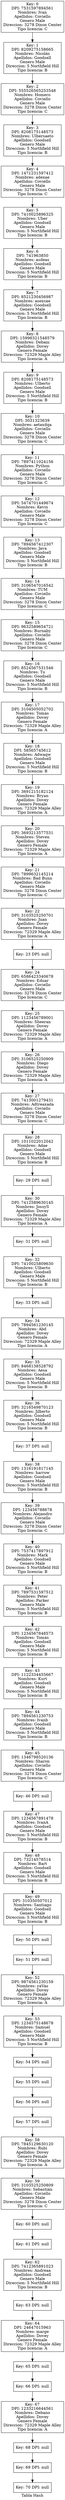digraph G{
label="Tabla Hash";
node[shape=box];
nC48[label="Key: 0
DPI: 7531597894561
Nombres: Ivan
Apellidos: Coviello
Genero Male
Direccion: 3278 Dixon Center
Tipo licencia: C"];
nC49[label="Key: 1
DPI: 8209275158665
Nombres: Nicolás
Apellidos: Goodsell
Genero Male
Direccion: 5 Northfield Hill
Tipo licencia: B"];
nC50[label="Key: 2
DPI: 555526565253548
Nombres: Homero
Apellidos: Coviello
Genero Male
Direccion: 3278 Dixon Center
Tipo licencia: C"];
nC51[label="Key: 3
DPI: 8208175148573
Nombres: Ulbersaeto
Apellidos: Goodsell
Genero Male
Direccion: 5 Northfield Hill
Tipo licencia: B"];
nC52[label="Key: 4
DPI: 1471231597412
Nombres: adexae
Apellidos: Coviello
Genero Male
Direccion: 3278 Dixon Center
Tipo licencia: C"];
nC53[label="Key: 5
DPI: 7410025896325
Nombres: Uber
Apellidos: Goodsell
Genero Male
Direccion: 5 Northfield Hill
Tipo licencia: B"];
nC54[label="Key: 6
DPI: 741963850
Nombres: asdeas
Apellidos: Goodsell
Genero Male
Direccion: 5 Northfield Hill
Tipo licencia: B"];
nC55[label="Key: 7
DPI: 8521230456987
Nombres: asexcae
Apellidos: Goodsell
Genero Male
Direccion: 5 Northfield Hill
Tipo licencia: B"];
nC56[label="Key: 8
DPI: 15996321548579
Nombres: Debani
Apellidos: Dovey
Genero Female
Direccion: 72329 Maple Alley
Tipo licencia: A"];
nC57[label="Key: 9
DPI: 8208175148573
Nombres: Ulberto
Apellidos: Goodsell
Genero Male
Direccion: 5 Northfield Hill
Tipo licencia: B"];
nC1567[label="Key: 10
DPI: 3031323639
Nombres: aetaxdqa
Apellidos: Coviello
Genero Male
Direccion: 3278 Dixon Center
Tipo licencia: C"];
nC1568[label="Key: 11
DPI: 7897411024156
Nombres: Python
Apellidos: Coviello
Genero Male
Direccion: 3278 Dixon Center
Tipo licencia: C"];
nC1569[label="Key: 12
DPI: 5474701449674
Nombres: Kevin
Apellidos: Coviello
Genero Male
Direccion: 3278 Dixon Center
Tipo licencia: C"];
nC1570[label="Key: 13
DPI: 7894567412307
Nombres: Java
Apellidos: Goodsell
Genero Male
Direccion: 5 Northfield Hill
Tipo licencia: B"];
nC1571[label="Key: 14
DPI: 3106547016542
Nombres: TUM
Apellidos: Coviello
Genero Male
Direccion: 3278 Dixon Center
Tipo licencia: C"];
nC1572[label="Key: 15
DPI: 9632589654721
Nombres: Burnaby
Apellidos: Coviello
Genero Male
Direccion: 3278 Dixon Center
Tipo licencia: C"];
nC1573[label="Key: 16
DPI: 8524567531546
Nombres: Tu
Apellidos: Goodsell
Genero Male
Direccion: 5 Northfield Hill
Tipo licencia: B"];
nC1574[label="Key: 17
DPI: 3104505052702
Nombres: Tomás
Apellidos: Dovey
Genero Female
Direccion: 72329 Maple Alley
Tipo licencia: A"];
nC1575[label="Key: 18
DPI: 58565745612
Nombres: Adwaqw
Apellidos: Goodsell
Genero Male
Direccion: 5 Northfield Hill
Tipo licencia: B"];
nC1576[label="Key: 19
DPI: 3691215182124
Nombres: Bryan
Apellidos: Dovey
Genero Female
Direccion: 72329 Maple Alley
Tipo licencia: A"];
nC1598[label="Key: 20
DPI: 3693213577531
Nombres: Steven
Apellidos: Dovey
Genero Female
Direccion: 72329 Maple Alley
Tipo licencia: A"];
nC1599[label="Key: 21
DPI: 7899632145214
Nombres: Bad Bunn
Apellidos: Coviello
Genero Male
Direccion: 3278 Dixon Center
Tipo licencia: C"];
nC1600[label="Key: 22
DPI: 3103525250701
Nombres: Juan
Apellidos: Dovey
Genero Female
Direccion: 72329 Maple Alley
Tipo licencia: A"];
nC1601[label="Key: 23 DPI: null"];
nC1602[label="Key: 24
DPI: 6586423340678
Nombres: Eduar
Apellidos: Coviello
Genero Male
Direccion: 3278 Dixon Center
Tipo licencia: C"];
nC1603[label="Key: 25
DPI: 1123456789001
Nombres: Sheeran
Apellidos: Dovey
Genero Female
Direccion: 72329 Maple Alley
Tipo licencia: A"];
nC1604[label="Key: 26
DPI: 3106525250909
Nombres: Diego
Apellidos: Dovey
Genero Female
Direccion: 72329 Maple Alley
Tipo licencia: A"];
nC1605[label="Key: 27
DPI: 7413001279431
Nombres: Adtreaxada
Apellidos: Coviello
Genero Male
Direccion: 3278 Dixon Center
Tipo licencia: C"];
nC1606[label="Key: 28
DPI: 1011022012042
Nombres: Adae
Apellidos: Goodsell
Genero Male
Direccion: 5 Northfield Hill
Tipo licencia: B"];
nC1607[label="Key: 29 DPI: null"];
nC1629[label="Key: 30
DPI: 7412589630145
Nombres: JossyS
Apellidos: Dovey
Genero Female
Direccion: 72329 Maple Alley
Tipo licencia: A"];
nC1630[label="Key: 31 DPI: null"];
nC1631[label="Key: 32
DPI: 7410025809630
Nombres: Ulberto
Apellidos: Goodsell
Genero Male
Direccion: 5 Northfield Hill
Tipo licencia: B"];
nC1632[label="Key: 33 DPI: null"];
nC1633[label="Key: 34
DPI: 7894561230145
Nombres: Abd
Apellidos: Dovey
Genero Female
Direccion: 72329 Maple Alley
Tipo licencia: A"];
nC1634[label="Key: 35
DPI: 8468138528792
Nombres: Aesa
Apellidos: Goodsell
Genero Male
Direccion: 5 Northfield Hill
Tipo licencia: B"];
nC1635[label="Key: 36
DPI: 3216549870123
Nombres: Jilberto
Apellidos: Goodsell
Genero Male
Direccion: 5 Northfield Hill
Tipo licencia: B"];
nC1636[label="Key: 37 DPI: null"];
nC1637[label="Key: 38
DPI: 1316191817145
Nombres: harrow
Apellidos: Goodsell
Genero Male
Direccion: 5 Northfield Hill
Tipo licencia: B"];
nC1638[label="Key: 39
DPI: 123456788678
Nombres: Alejandro
Apellidos: Coviello
Genero Male
Direccion: 3278 Dixon Center
Tipo licencia: C"];
nC1660[label="Key: 40
DPI: 7537417897912
Nombres: Mark
Apellidos: Goodsell
Genero Male
Direccion: 5 Northfield Hill
Tipo licencia: B"];
nC1661[label="Key: 41
DPI: 7897531597512
Nombres: Peter
Apellidos: Parker
Genero Male
Direccion: 5 Northfield Hill
Tipo licencia: B"];
nC1662[label="Key: 42
DPI: 1234567848573
Nombres: Tomás
Apellidos: Goodsell
Genero Male
Direccion: 5 Northfield Hill
Tipo licencia: B"];
nC1663[label="Key: 43
DPI: 1122334455667
Nombres: Kurt
Apellidos: Goodsell
Genero Male
Direccion: 5 Northfield Hill
Tipo licencia: B"];
nC1664[label="Key: 44
DPI: 7894561230753
Nombres: Ivanb
Apellidos: Goodsell
Genero Male
Direccion: 5 Northfield Hill
Tipo licencia: B"];
nC1665[label="Key: 45
DPI: 1346798520136
Nombres: Sharon
Apellidos: Coviello
Genero Male
Direccion: 3278 Dixon Center
Tipo licencia: C"];
nC1666[label="Key: 46 DPI: null"];
nC1667[label="Key: 47
DPI: 1234567891478
Nombres: IvanA
Apellidos: Goodsell
Genero Male
Direccion: 5 Northfield Hill
Tipo licencia: B"];
nC1668[label="Key: 48
DPI: 73214578514
Nombres: Bart
Apellidos: Goodsell
Genero Male
Direccion: 5 Northfield Hill
Tipo licencia: B"];
nC1669[label="Key: 49
DPI: 310350507012
Nombres: Santiago
Apellidos: Goodsell
Genero Male
Direccion: 5 Northfield Hill
Tipo licencia: B"];
nC1691[label="Key: 50 DPI: null"];
nC1692[label="Key: 51 DPI: null"];
nC1693[label="Key: 52
DPI: 9874561230159
Nombres: yaVas
Apellidos: Dovey
Genero Female
Direccion: 72329 Maple Alley
Tipo licencia: A"];
nC1694[label="Key: 53
DPI: 1234575148678
Nombres: Samuel
Apellidos: Goodsell
Genero Male
Direccion: 5 Northfield Hill
Tipo licencia: B"];
nC1695[label="Key: 54 DPI: null"];
nC1696[label="Key: 55 DPI: null"];
nC1697[label="Key: 56 DPI: null"];
nC1698[label="Key: 57 DPI: null"];
nC1699[label="Key: 58
DPI: 7845129630120
Nombres: Rubi
Apellidos: Dovey
Genero Female
Direccion: 72329 Maple Alley
Tipo licencia: A"];
nC1700[label="Key: 59
DPI: 3103525250809
Nombres: Sebastián
Apellidos: Coviello
Genero Male
Direccion: 3278 Dixon Center
Tipo licencia: C"];
nC1722[label="Key: 60 DPI: null"];
nC1723[label="Key: 61 DPI: null"];
nC1724[label="Key: 62
DPI: 7412365891023
Nombres: Andreaa
Apellidos: Goodsell
Genero Male
Direccion: 5 Northfield Hill
Tipo licencia: B"];
nC1725[label="Key: 63 DPI: null"];
nC1726[label="Key: 64
DPI: 24647015963
Nombres: marge
Apellidos: Dovey
Genero Female
Direccion: 72329 Maple Alley
Tipo licencia: A"];
nC1727[label="Key: 65 DPI: null"];
nC1728[label="Key: 66 DPI: null"];
nC1729[label="Key: 67
DPI: 1233216644561
Nombres: Debano
Apellidos: Dovey
Genero Female
Direccion: 72329 Maple Alley
Tipo licencia: A"];
nC1730[label="Key: 68 DPI: null"];
nC1731[label="Key: 69 DPI: null"];
nC1753[label="Key: 70 DPI: null"];

nC48->nC49;
nC49->nC50;
nC50->nC51;
nC51->nC52;
nC52->nC53;
nC53->nC54;
nC54->nC55;
nC55->nC56;
nC56->nC57;
nC57->nC1567;
nC1567->nC1568;
nC1568->nC1569;
nC1569->nC1570;
nC1570->nC1571;
nC1571->nC1572;
nC1572->nC1573;
nC1573->nC1574;
nC1574->nC1575;
nC1575->nC1576;
nC1576->nC1598;
nC1598->nC1599;
nC1599->nC1600;
nC1600->nC1601;
nC1601->nC1602;
nC1602->nC1603;
nC1603->nC1604;
nC1604->nC1605;
nC1605->nC1606;
nC1606->nC1607;
nC1607->nC1629;
nC1629->nC1630;
nC1630->nC1631;
nC1631->nC1632;
nC1632->nC1633;
nC1633->nC1634;
nC1634->nC1635;
nC1635->nC1636;
nC1636->nC1637;
nC1637->nC1638;
nC1638->nC1660;
nC1660->nC1661;
nC1661->nC1662;
nC1662->nC1663;
nC1663->nC1664;
nC1664->nC1665;
nC1665->nC1666;
nC1666->nC1667;
nC1667->nC1668;
nC1668->nC1669;
nC1669->nC1691;
nC1691->nC1692;
nC1692->nC1693;
nC1693->nC1694;
nC1694->nC1695;
nC1695->nC1696;
nC1696->nC1697;
nC1697->nC1698;
nC1698->nC1699;
nC1699->nC1700;
nC1700->nC1722;
nC1722->nC1723;
nC1723->nC1724;
nC1724->nC1725;
nC1725->nC1726;
nC1726->nC1727;
nC1727->nC1728;
nC1728->nC1729;
nC1729->nC1730;
nC1730->nC1731;
nC1731->nC1753;

{rank=same;}
}